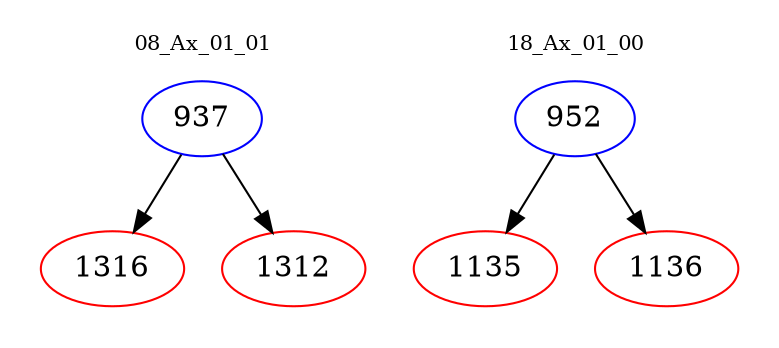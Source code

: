 digraph{
subgraph cluster_0 {
color = white
label = "08_Ax_01_01";
fontsize=10;
T0_937 [label="937", color="blue"]
T0_937 -> T0_1316 [color="black"]
T0_1316 [label="1316", color="red"]
T0_937 -> T0_1312 [color="black"]
T0_1312 [label="1312", color="red"]
}
subgraph cluster_1 {
color = white
label = "18_Ax_01_00";
fontsize=10;
T1_952 [label="952", color="blue"]
T1_952 -> T1_1135 [color="black"]
T1_1135 [label="1135", color="red"]
T1_952 -> T1_1136 [color="black"]
T1_1136 [label="1136", color="red"]
}
}
